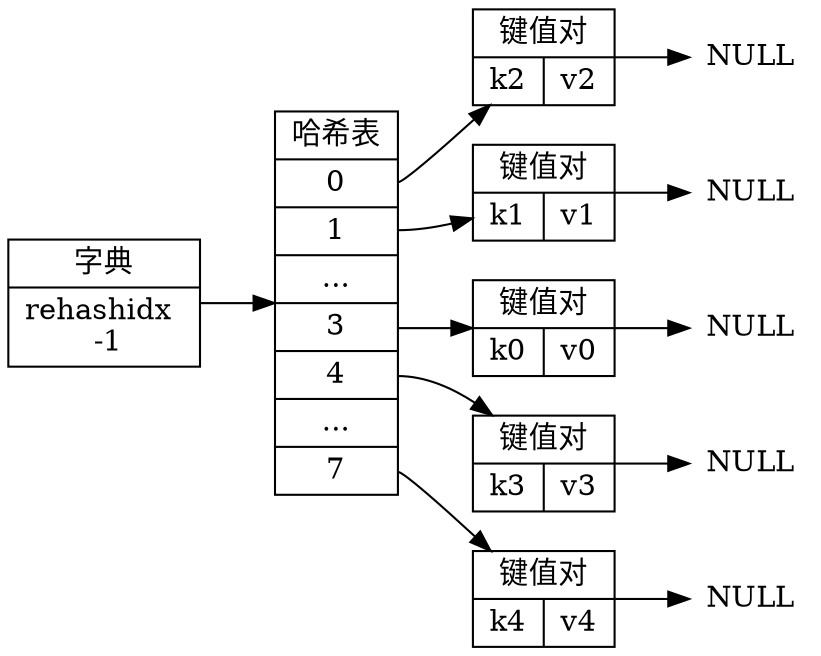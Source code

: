 digraph {

    rankdir = LR;

    //

    node [shape = record];

    dict [label = "字典| rehashidx \n -1"];

    new_hash [label = "哈希表 | <0> 0 | <1> 1 | ... | <3> 3 | <4> 4 | ... | <7> 7 "]

    kv0 [label = "键值对 | { k0 | v0 }"];
    kv1 [label = "键值对 | { k1 | v1 }"];
    kv2 [label = "键值对 | { k2 | v2 }"];
    kv3 [label = "键值对 | { k3 | v3 }"];
    kv4 [label = "键值对 | { k4 | v4 }"];

    //

    node [shape = plaintext, label = "NULL"];

    newnull0;
    newnull1;
    newnull3;
    newnull4;
    newnull7;

    //

    dict -> new_hash;

    new_hash:0 -> kv2 -> newnull0;
    new_hash:1 -> kv1 -> newnull1;
    new_hash:3 -> kv0 -> newnull3;
    new_hash:4 -> kv3 -> newnull4;
    new_hash:7 -> kv4 -> newnull7;
}
